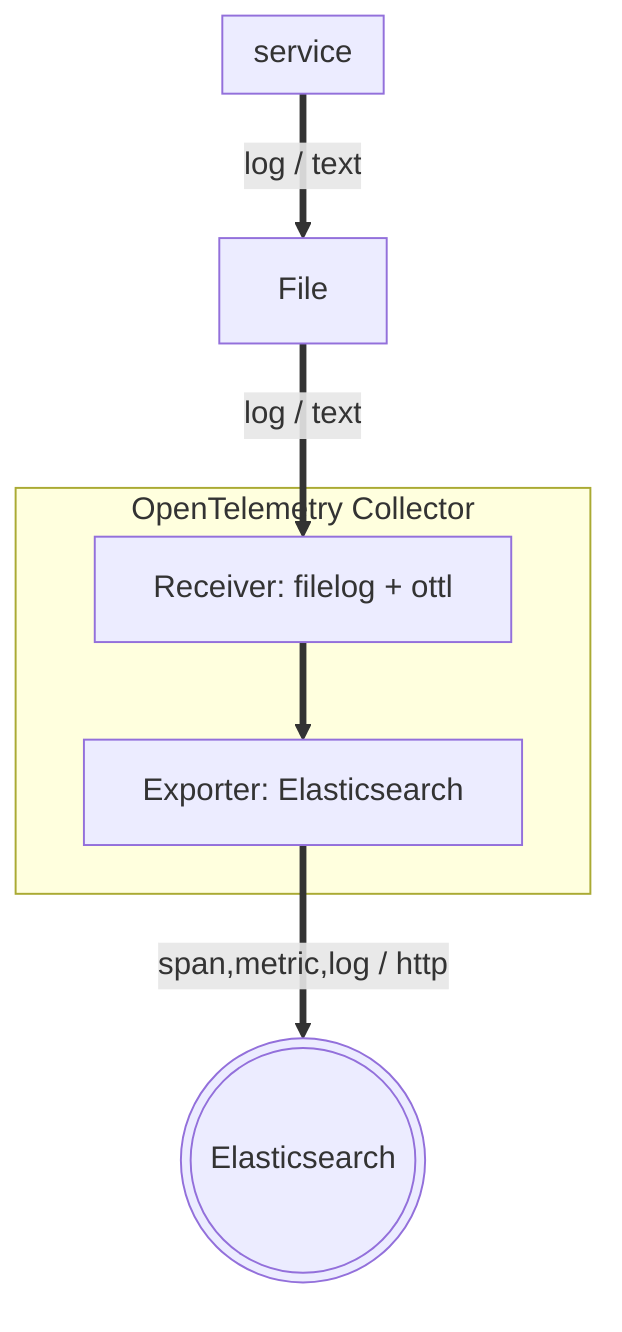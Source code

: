 flowchart TB
    subgraph Collector[OpenTelemetry Collector]
        FileRecv[Receiver: filelog + ottl]
        ElasticExporter[Exporter: Elasticsearch]
        FileRecv ==> ElasticExporter
    end

    Service1 == "log / text" ==> File
    File == "log / text" ==> FileRecv

    subgraph Service1[service]
    end

    ElasticExporter == "span,metric,log / http" ==> nodeId(((Elasticsearch)))